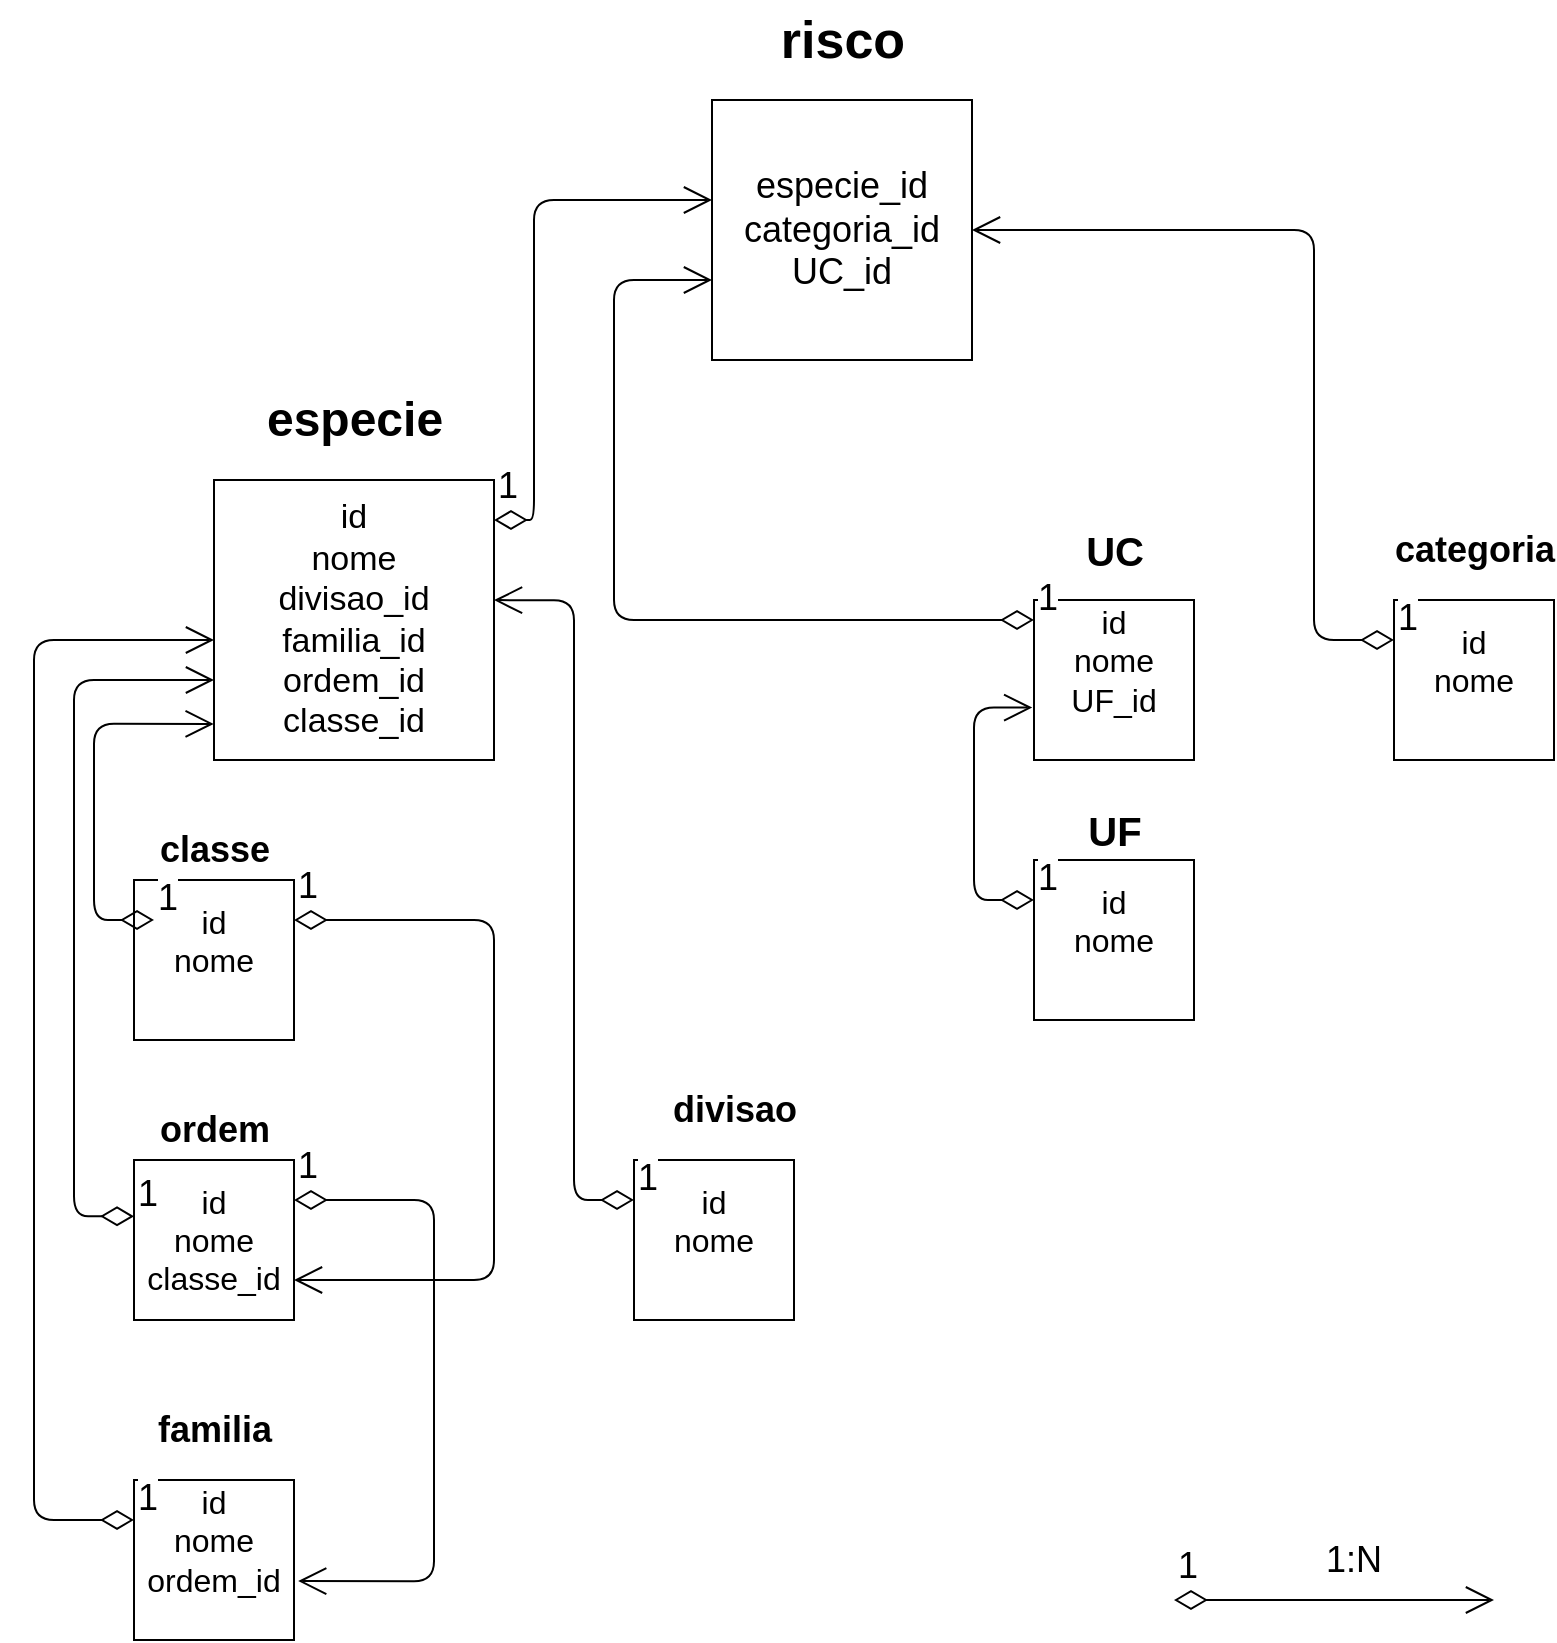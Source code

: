<mxfile version="14.9.3" type="device"><diagram id="wKFomJz2KbXp9ZVdbF24" name="Page-1"><mxGraphModel dx="1718" dy="962" grid="1" gridSize="10" guides="1" tooltips="1" connect="1" arrows="1" fold="1" page="1" pageScale="1" pageWidth="827" pageHeight="1169" math="0" shadow="0"><root><mxCell id="0"/><mxCell id="1" parent="0"/><mxCell id="vR-JUfdlbxZhTrmTirP--1" value="&lt;span style=&quot;font-size: 18px&quot;&gt;especie_id&lt;/span&gt;&lt;br style=&quot;font-size: 18px&quot;&gt;&lt;span style=&quot;font-size: 18px&quot;&gt;categoria_id&lt;/span&gt;&lt;br style=&quot;font-size: 18px&quot;&gt;&lt;span style=&quot;font-size: 18px&quot;&gt;UC_id&lt;/span&gt;" style="whiteSpace=wrap;html=1;aspect=fixed;align=center;fontSize=18;" vertex="1" parent="1"><mxGeometry x="359" y="80" width="130" height="130" as="geometry"/></mxCell><mxCell id="vR-JUfdlbxZhTrmTirP--3" value="risco" style="text;strokeColor=none;fillColor=none;html=1;fontSize=26;fontStyle=1;verticalAlign=middle;align=center;" vertex="1" parent="1"><mxGeometry x="374" y="30" width="100" height="40" as="geometry"/></mxCell><mxCell id="vR-JUfdlbxZhTrmTirP--4" value="&lt;div style=&quot;font-size: 17px&quot;&gt;&lt;span style=&quot;font-size: 17px&quot;&gt;id&lt;/span&gt;&lt;/div&gt;&lt;font style=&quot;font-size: 17px&quot;&gt;&lt;div style=&quot;font-size: 17px&quot;&gt;&lt;span style=&quot;font-size: 17px&quot;&gt;nome&lt;/span&gt;&lt;/div&gt;&lt;font style=&quot;font-size: 17px&quot;&gt;&lt;div style=&quot;font-size: 17px&quot;&gt;&lt;span style=&quot;font-size: 17px&quot;&gt;divisao_id&lt;/span&gt;&lt;/div&gt;&lt;div style=&quot;font-size: 17px&quot;&gt;&lt;span style=&quot;font-size: 17px&quot;&gt;familia_id&lt;/span&gt;&lt;/div&gt;&lt;div style=&quot;font-size: 17px&quot;&gt;&lt;span style=&quot;font-size: 17px&quot;&gt;ordem_id&lt;/span&gt;&lt;/div&gt;&lt;div style=&quot;font-size: 17px&quot;&gt;&lt;span style=&quot;font-size: 17px&quot;&gt;classe_id&lt;/span&gt;&lt;/div&gt;&lt;/font&gt;&lt;/font&gt;" style="whiteSpace=wrap;html=1;aspect=fixed;align=center;fontSize=17;" vertex="1" parent="1"><mxGeometry x="110" y="270" width="140" height="140" as="geometry"/></mxCell><mxCell id="vR-JUfdlbxZhTrmTirP--7" value="&lt;div&gt;&lt;span style=&quot;font-size: 16px&quot;&gt;id&lt;/span&gt;&lt;/div&gt;&lt;font style=&quot;font-size: 16px&quot;&gt;&lt;div&gt;&lt;span&gt;nome&lt;/span&gt;&lt;/div&gt;&lt;font style=&quot;font-size: 16px&quot;&gt;&lt;br&gt;&lt;/font&gt;&lt;/font&gt;" style="whiteSpace=wrap;html=1;aspect=fixed;align=center;" vertex="1" parent="1"><mxGeometry x="700" y="330" width="80" height="80" as="geometry"/></mxCell><mxCell id="vR-JUfdlbxZhTrmTirP--8" value="&lt;div&gt;&lt;span style=&quot;font-size: 16px&quot;&gt;id&lt;/span&gt;&lt;/div&gt;&lt;font style=&quot;font-size: 16px&quot;&gt;&lt;div&gt;&lt;span&gt;nome&lt;/span&gt;&lt;/div&gt;&lt;div&gt;&lt;span&gt;UF_id&lt;/span&gt;&lt;/div&gt;&lt;font style=&quot;font-size: 16px&quot;&gt;&lt;br&gt;&lt;/font&gt;&lt;/font&gt;" style="whiteSpace=wrap;html=1;aspect=fixed;align=center;" vertex="1" parent="1"><mxGeometry x="520" y="330" width="80" height="80" as="geometry"/></mxCell><mxCell id="vR-JUfdlbxZhTrmTirP--13" value="especie" style="text;strokeColor=none;fillColor=none;html=1;fontSize=24;fontStyle=1;verticalAlign=middle;align=center;" vertex="1" parent="1"><mxGeometry x="130" y="220" width="100" height="40" as="geometry"/></mxCell><mxCell id="vR-JUfdlbxZhTrmTirP--14" value="UC" style="text;strokeColor=none;fillColor=none;html=1;fontSize=20;fontStyle=1;verticalAlign=middle;align=center;" vertex="1" parent="1"><mxGeometry x="530" y="300" width="60" height="10" as="geometry"/></mxCell><mxCell id="vR-JUfdlbxZhTrmTirP--15" value="UF" style="text;strokeColor=none;fillColor=none;html=1;fontSize=20;fontStyle=1;verticalAlign=middle;align=center;" vertex="1" parent="1"><mxGeometry x="530" y="430" width="60" height="30" as="geometry"/></mxCell><mxCell id="vR-JUfdlbxZhTrmTirP--17" value="&lt;div&gt;&lt;span style=&quot;font-size: 16px&quot;&gt;id&lt;/span&gt;&lt;/div&gt;&lt;font style=&quot;font-size: 16px&quot;&gt;&lt;div&gt;&lt;span&gt;nome&lt;/span&gt;&lt;/div&gt;&lt;font style=&quot;font-size: 16px&quot;&gt;&lt;br&gt;&lt;/font&gt;&lt;/font&gt;" style="whiteSpace=wrap;html=1;aspect=fixed;align=center;" vertex="1" parent="1"><mxGeometry x="520" y="460" width="80" height="80" as="geometry"/></mxCell><mxCell id="vR-JUfdlbxZhTrmTirP--18" value="categoria" style="text;strokeColor=none;fillColor=none;html=1;fontSize=18;fontStyle=1;verticalAlign=middle;align=center;" vertex="1" parent="1"><mxGeometry x="710" y="290" width="60" height="30" as="geometry"/></mxCell><mxCell id="vR-JUfdlbxZhTrmTirP--34" value="&lt;div&gt;&lt;span style=&quot;font-size: 16px&quot;&gt;id&lt;/span&gt;&lt;/div&gt;&lt;font style=&quot;font-size: 16px&quot;&gt;&lt;div&gt;&lt;span&gt;nome&lt;/span&gt;&lt;/div&gt;&lt;font style=&quot;font-size: 16px&quot;&gt;classe_id&lt;br&gt;&lt;/font&gt;&lt;/font&gt;" style="whiteSpace=wrap;html=1;aspect=fixed;align=center;" vertex="1" parent="1"><mxGeometry x="70" y="610" width="80" height="80" as="geometry"/></mxCell><mxCell id="vR-JUfdlbxZhTrmTirP--35" value="&lt;div&gt;&lt;span style=&quot;font-size: 16px&quot;&gt;id&lt;/span&gt;&lt;/div&gt;&lt;font style=&quot;font-size: 16px&quot;&gt;&lt;div&gt;&lt;span&gt;nome&lt;/span&gt;&lt;/div&gt;&lt;font style=&quot;font-size: 16px&quot;&gt;&lt;br&gt;&lt;/font&gt;&lt;/font&gt;" style="whiteSpace=wrap;html=1;aspect=fixed;align=center;" vertex="1" parent="1"><mxGeometry x="320" y="610" width="80" height="80" as="geometry"/></mxCell><mxCell id="vR-JUfdlbxZhTrmTirP--36" value="&lt;div&gt;&lt;span style=&quot;font-size: 16px&quot;&gt;id&lt;/span&gt;&lt;/div&gt;&lt;font style=&quot;font-size: 16px&quot;&gt;&lt;div&gt;&lt;span&gt;nome&lt;/span&gt;&lt;/div&gt;&lt;div&gt;&lt;span&gt;ordem_id&lt;/span&gt;&lt;/div&gt;&lt;font style=&quot;font-size: 16px&quot;&gt;&lt;br&gt;&lt;/font&gt;&lt;/font&gt;" style="whiteSpace=wrap;html=1;aspect=fixed;align=center;" vertex="1" parent="1"><mxGeometry x="70" y="770" width="80" height="80" as="geometry"/></mxCell><mxCell id="vR-JUfdlbxZhTrmTirP--48" value="familia" style="text;strokeColor=none;fillColor=none;html=1;fontSize=18;fontStyle=1;verticalAlign=middle;align=center;" vertex="1" parent="1"><mxGeometry x="80" y="730" width="60" height="30" as="geometry"/></mxCell><mxCell id="vR-JUfdlbxZhTrmTirP--49" value="ordem" style="text;strokeColor=none;fillColor=none;html=1;fontSize=18;fontStyle=1;verticalAlign=middle;align=center;" vertex="1" parent="1"><mxGeometry x="80" y="580" width="60" height="30" as="geometry"/></mxCell><mxCell id="vR-JUfdlbxZhTrmTirP--50" value="divisao" style="text;strokeColor=none;fillColor=none;html=1;fontSize=18;fontStyle=1;verticalAlign=middle;align=center;" vertex="1" parent="1"><mxGeometry x="340" y="570" width="60" height="30" as="geometry"/></mxCell><mxCell id="vR-JUfdlbxZhTrmTirP--51" value="&lt;div&gt;&lt;span style=&quot;font-size: 16px&quot;&gt;id&lt;/span&gt;&lt;/div&gt;&lt;font style=&quot;font-size: 16px&quot;&gt;&lt;div&gt;&lt;span&gt;nome&lt;/span&gt;&lt;/div&gt;&lt;font style=&quot;font-size: 16px&quot;&gt;&lt;br&gt;&lt;/font&gt;&lt;/font&gt;" style="whiteSpace=wrap;html=1;aspect=fixed;align=center;" vertex="1" parent="1"><mxGeometry x="70" y="470" width="80" height="80" as="geometry"/></mxCell><mxCell id="vR-JUfdlbxZhTrmTirP--52" value="classe" style="text;strokeColor=none;fillColor=none;html=1;fontSize=18;fontStyle=1;verticalAlign=middle;align=center;" vertex="1" parent="1"><mxGeometry x="80" y="440" width="60" height="30" as="geometry"/></mxCell><mxCell id="vR-JUfdlbxZhTrmTirP--60" value="1" style="endArrow=open;html=1;endSize=12;startArrow=diamondThin;startSize=14;startFill=0;edgeStyle=orthogonalEdgeStyle;align=left;verticalAlign=bottom;fontSize=18;entryX=1.026;entryY=0.632;entryDx=0;entryDy=0;entryPerimeter=0;" edge="1" parent="1" target="vR-JUfdlbxZhTrmTirP--36"><mxGeometry x="-1" y="3" relative="1" as="geometry"><mxPoint x="150" y="630" as="sourcePoint"/><mxPoint x="310" y="630" as="targetPoint"/><Array as="points"><mxPoint x="220" y="630"/><mxPoint x="220" y="821"/></Array></mxGeometry></mxCell><mxCell id="vR-JUfdlbxZhTrmTirP--61" value="1" style="endArrow=open;html=1;endSize=12;startArrow=diamondThin;startSize=14;startFill=0;edgeStyle=orthogonalEdgeStyle;align=left;verticalAlign=bottom;fontSize=18;entryX=1;entryY=0.75;entryDx=0;entryDy=0;" edge="1" parent="1" source="vR-JUfdlbxZhTrmTirP--51" target="vR-JUfdlbxZhTrmTirP--34"><mxGeometry x="-1" y="3" relative="1" as="geometry"><mxPoint x="160" y="520" as="sourcePoint"/><mxPoint x="320" y="520" as="targetPoint"/><Array as="points"><mxPoint x="250" y="490"/><mxPoint x="250" y="670"/></Array></mxGeometry></mxCell><mxCell id="vR-JUfdlbxZhTrmTirP--62" value="1:N" style="text;html=1;strokeColor=none;fillColor=none;align=center;verticalAlign=middle;whiteSpace=wrap;rounded=0;fontSize=18;" vertex="1" parent="1"><mxGeometry x="630" y="800" width="100" height="20" as="geometry"/></mxCell><mxCell id="vR-JUfdlbxZhTrmTirP--65" value="1" style="endArrow=open;html=1;endSize=12;startArrow=diamondThin;startSize=14;startFill=0;edgeStyle=orthogonalEdgeStyle;align=left;verticalAlign=bottom;fontSize=18;entryX=1;entryY=0.429;entryDx=0;entryDy=0;entryPerimeter=0;exitX=0;exitY=0.25;exitDx=0;exitDy=0;" edge="1" parent="1" source="vR-JUfdlbxZhTrmTirP--35" target="vR-JUfdlbxZhTrmTirP--4"><mxGeometry x="-1" y="3" relative="1" as="geometry"><mxPoint x="300" y="630" as="sourcePoint"/><mxPoint x="450" y="630" as="targetPoint"/><Array as="points"><mxPoint x="290" y="630"/><mxPoint x="290" y="330"/></Array></mxGeometry></mxCell><mxCell id="vR-JUfdlbxZhTrmTirP--70" value="1" style="endArrow=open;html=1;endSize=12;startArrow=diamondThin;startSize=14;startFill=0;edgeStyle=orthogonalEdgeStyle;align=left;verticalAlign=bottom;fontSize=18;entryX=-0.001;entryY=0.871;entryDx=0;entryDy=0;entryPerimeter=0;" edge="1" parent="1" target="vR-JUfdlbxZhTrmTirP--4"><mxGeometry x="-1" y="3" relative="1" as="geometry"><mxPoint x="80" y="490" as="sourcePoint"/><mxPoint x="90" y="310" as="targetPoint"/><Array as="points"><mxPoint x="50" y="490"/><mxPoint x="50" y="392"/></Array></mxGeometry></mxCell><mxCell id="vR-JUfdlbxZhTrmTirP--71" value="1" style="endArrow=open;html=1;endSize=12;startArrow=diamondThin;startSize=14;startFill=0;edgeStyle=orthogonalEdgeStyle;align=left;verticalAlign=bottom;fontSize=18;" edge="1" parent="1" target="vR-JUfdlbxZhTrmTirP--4"><mxGeometry x="-1" y="3" relative="1" as="geometry"><mxPoint x="70" y="638.14" as="sourcePoint"/><mxPoint x="40" y="270" as="targetPoint"/><Array as="points"><mxPoint x="40" y="638"/><mxPoint x="40" y="370"/></Array></mxGeometry></mxCell><mxCell id="vR-JUfdlbxZhTrmTirP--72" value="1" style="endArrow=open;html=1;endSize=12;startArrow=diamondThin;startSize=14;startFill=0;edgeStyle=orthogonalEdgeStyle;align=left;verticalAlign=bottom;fontSize=18;exitX=0;exitY=0.25;exitDx=0;exitDy=0;" edge="1" parent="1" source="vR-JUfdlbxZhTrmTirP--36"><mxGeometry x="-1" y="3" relative="1" as="geometry"><mxPoint x="50" y="790.0" as="sourcePoint"/><mxPoint x="110" y="350" as="targetPoint"/><Array as="points"><mxPoint x="20" y="790"/><mxPoint x="20" y="350"/></Array></mxGeometry></mxCell><mxCell id="vR-JUfdlbxZhTrmTirP--78" value="1" style="endArrow=open;html=1;endSize=12;startArrow=diamondThin;startSize=14;startFill=0;edgeStyle=orthogonalEdgeStyle;align=left;verticalAlign=bottom;fontSize=18;" edge="1" parent="1" target="vR-JUfdlbxZhTrmTirP--1"><mxGeometry x="-1" y="3" relative="1" as="geometry"><mxPoint x="250" y="290" as="sourcePoint"/><mxPoint x="270" y="130" as="targetPoint"/><Array as="points"><mxPoint x="270" y="290"/><mxPoint x="270" y="130"/></Array></mxGeometry></mxCell><mxCell id="vR-JUfdlbxZhTrmTirP--80" value="1" style="endArrow=open;html=1;endSize=12;startArrow=diamondThin;startSize=14;startFill=0;edgeStyle=orthogonalEdgeStyle;align=left;verticalAlign=bottom;fontSize=18;entryX=-0.011;entryY=0.672;entryDx=0;entryDy=0;entryPerimeter=0;" edge="1" parent="1" source="vR-JUfdlbxZhTrmTirP--17" target="vR-JUfdlbxZhTrmTirP--8"><mxGeometry x="-1" y="3" relative="1" as="geometry"><mxPoint x="510" y="510" as="sourcePoint"/><mxPoint x="490" y="370" as="targetPoint"/><Array as="points"><mxPoint x="490" y="480"/><mxPoint x="490" y="384"/></Array></mxGeometry></mxCell><mxCell id="vR-JUfdlbxZhTrmTirP--81" value="1" style="endArrow=open;html=1;endSize=12;startArrow=diamondThin;startSize=14;startFill=0;edgeStyle=orthogonalEdgeStyle;align=left;verticalAlign=bottom;fontSize=18;" edge="1" parent="1" source="vR-JUfdlbxZhTrmTirP--8"><mxGeometry x="-1" y="3" relative="1" as="geometry"><mxPoint x="440" y="360" as="sourcePoint"/><mxPoint x="359" y="170" as="targetPoint"/><Array as="points"><mxPoint x="310" y="340"/><mxPoint x="310" y="170"/></Array></mxGeometry></mxCell><mxCell id="vR-JUfdlbxZhTrmTirP--82" value="1" style="endArrow=open;html=1;endSize=12;startArrow=diamondThin;startSize=14;startFill=0;edgeStyle=orthogonalEdgeStyle;align=left;verticalAlign=bottom;fontSize=18;exitX=0;exitY=0.25;exitDx=0;exitDy=0;" edge="1" parent="1" source="vR-JUfdlbxZhTrmTirP--7" target="vR-JUfdlbxZhTrmTirP--1"><mxGeometry x="-1" y="3" relative="1" as="geometry"><mxPoint x="650" y="230" as="sourcePoint"/><mxPoint x="630" y="130" as="targetPoint"/><Array as="points"><mxPoint x="660" y="350"/><mxPoint x="660" y="145"/></Array></mxGeometry></mxCell><mxCell id="vR-JUfdlbxZhTrmTirP--83" value="1" style="endArrow=open;html=1;endSize=12;startArrow=diamondThin;startSize=14;startFill=0;edgeStyle=orthogonalEdgeStyle;align=left;verticalAlign=bottom;fontSize=18;" edge="1" parent="1"><mxGeometry x="-1" y="3" relative="1" as="geometry"><mxPoint x="590" y="830" as="sourcePoint"/><mxPoint x="750" y="830" as="targetPoint"/></mxGeometry></mxCell></root></mxGraphModel></diagram></mxfile>
